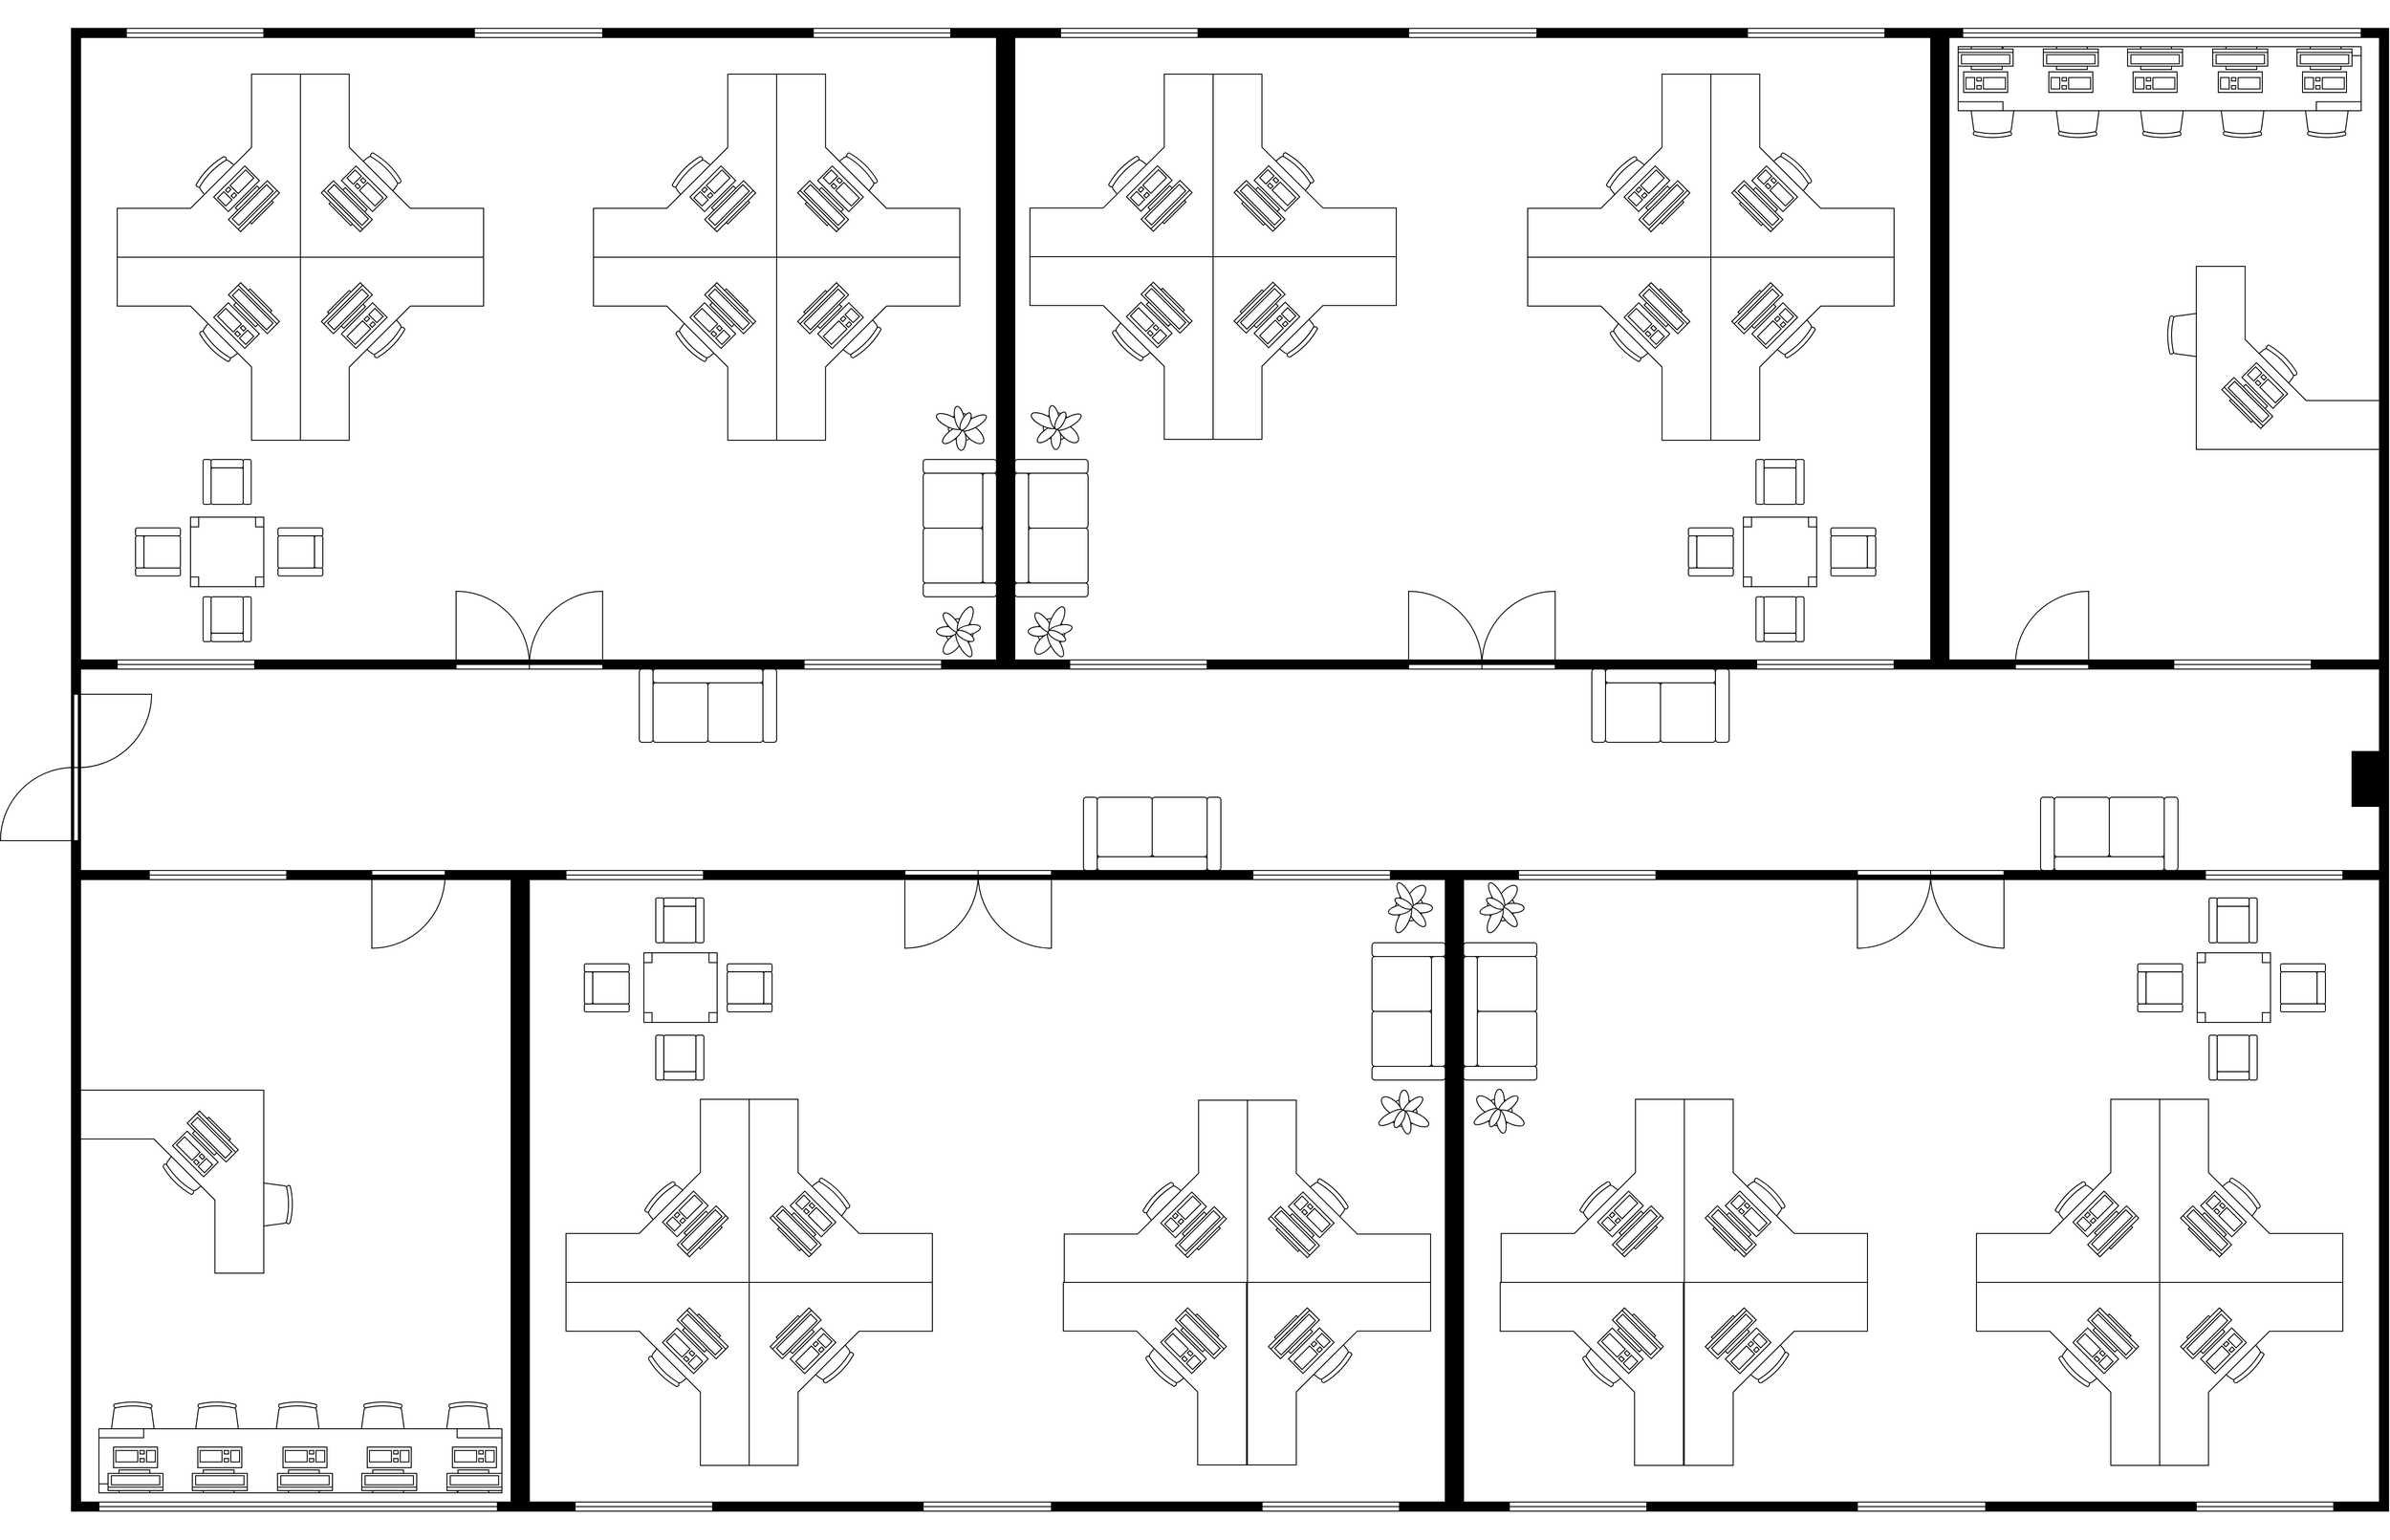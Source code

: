<mxfile version="24.7.14">
  <diagram name="Page-1" id="099fd60b-425b-db50-ffb0-6b813814b670">
    <mxGraphModel dx="800" dy="384" grid="1" gridSize="10" guides="1" tooltips="1" connect="1" arrows="1" fold="1" page="1" pageScale="1" pageWidth="850" pageHeight="1100" background="none" math="0" shadow="0">
      <root>
        <mxCell id="0" />
        <mxCell id="1" parent="0" />
        <mxCell id="T2wrc5847aQcK_K5cKw8-6" value="" style="verticalLabelPosition=bottom;html=1;verticalAlign=top;align=center;shape=mxgraph.floorplan.wall;fillColor=strokeColor;direction=south;" parent="1" vertex="1">
          <mxGeometry x="870" y="730" width="10" height="220" as="geometry" />
        </mxCell>
        <mxCell id="T2wrc5847aQcK_K5cKw8-7" value="" style="verticalLabelPosition=bottom;html=1;verticalAlign=top;align=center;shape=mxgraph.floorplan.doorOpposing;dx=0.5;rotation=90;" parent="1" vertex="1">
          <mxGeometry x="795" y="755" width="160" height="165" as="geometry" />
        </mxCell>
        <mxCell id="T2wrc5847aQcK_K5cKw8-8" value="" style="verticalLabelPosition=bottom;html=1;verticalAlign=top;align=center;shape=mxgraph.floorplan.wall;fillColor=strokeColor;direction=south;" parent="1" vertex="1">
          <mxGeometry x="3390" y="730" width="10" height="220" as="geometry" />
        </mxCell>
        <mxCell id="T2wrc5847aQcK_K5cKw8-100" value="" style="group" parent="1" vertex="1" connectable="0">
          <mxGeometry x="870" width="2530" height="810" as="geometry" />
        </mxCell>
        <mxCell id="6rJ3dqAOyppBYMV4962v-83" value="" style="group" parent="T2wrc5847aQcK_K5cKw8-100" vertex="1" connectable="0">
          <mxGeometry width="1020" height="810" as="geometry" />
        </mxCell>
        <mxCell id="6rJ3dqAOyppBYMV4962v-36" value="" style="group" parent="6rJ3dqAOyppBYMV4962v-83" vertex="1" connectable="0">
          <mxGeometry x="50" y="80" width="400" height="400" as="geometry" />
        </mxCell>
        <mxCell id="6rJ3dqAOyppBYMV4962v-37" value="" style="verticalLabelPosition=bottom;html=1;verticalAlign=top;align=center;shape=mxgraph.floorplan.desk_corner;" parent="6rJ3dqAOyppBYMV4962v-36" vertex="1">
          <mxGeometry x="200" y="200.0" width="200" height="200.0" as="geometry" />
        </mxCell>
        <mxCell id="6rJ3dqAOyppBYMV4962v-38" value="" style="verticalLabelPosition=bottom;html=1;verticalAlign=top;align=center;shape=mxgraph.floorplan.desk_corner;direction=south;" parent="6rJ3dqAOyppBYMV4962v-36" vertex="1">
          <mxGeometry y="200.0" width="200" height="200.0" as="geometry" />
        </mxCell>
        <mxCell id="6rJ3dqAOyppBYMV4962v-39" value="" style="verticalLabelPosition=bottom;html=1;verticalAlign=top;align=center;shape=mxgraph.floorplan.desk_corner;direction=north;" parent="6rJ3dqAOyppBYMV4962v-36" vertex="1">
          <mxGeometry x="200" width="200" height="200.0" as="geometry" />
        </mxCell>
        <mxCell id="6rJ3dqAOyppBYMV4962v-40" value="" style="verticalLabelPosition=bottom;html=1;verticalAlign=top;align=center;shape=mxgraph.floorplan.desk_corner;direction=west;" parent="6rJ3dqAOyppBYMV4962v-36" vertex="1">
          <mxGeometry width="200" height="200.0" as="geometry" />
        </mxCell>
        <mxCell id="6rJ3dqAOyppBYMV4962v-41" value="" style="verticalLabelPosition=bottom;html=1;verticalAlign=top;align=center;shape=mxgraph.floorplan.workstation;rotation=-225;" parent="6rJ3dqAOyppBYMV4962v-36" vertex="1">
          <mxGeometry x="110" y="110" width="60" height="50" as="geometry" />
        </mxCell>
        <mxCell id="6rJ3dqAOyppBYMV4962v-42" value="" style="verticalLabelPosition=bottom;html=1;verticalAlign=top;align=center;shape=mxgraph.floorplan.workstation;rotation=45;" parent="6rJ3dqAOyppBYMV4962v-36" vertex="1">
          <mxGeometry x="110" y="240" width="60" height="50" as="geometry" />
        </mxCell>
        <mxCell id="6rJ3dqAOyppBYMV4962v-43" value="" style="verticalLabelPosition=bottom;html=1;verticalAlign=top;align=center;shape=mxgraph.floorplan.workstation;rotation=315;flipV=0;flipH=0;" parent="6rJ3dqAOyppBYMV4962v-36" vertex="1">
          <mxGeometry x="230" y="240" width="60" height="50" as="geometry" />
        </mxCell>
        <mxCell id="6rJ3dqAOyppBYMV4962v-44" value="" style="verticalLabelPosition=bottom;html=1;verticalAlign=top;align=center;shape=mxgraph.floorplan.workstation;rotation=315;flipV=0;flipH=0;direction=north;" parent="6rJ3dqAOyppBYMV4962v-36" vertex="1">
          <mxGeometry x="235" y="105" width="50" height="60" as="geometry" />
        </mxCell>
        <mxCell id="6rJ3dqAOyppBYMV4962v-45" value="" style="group;rotation=0;flipV=0;flipH=0;" parent="6rJ3dqAOyppBYMV4962v-83" vertex="1" connectable="0">
          <mxGeometry x="570" y="80" width="423.5" height="411" as="geometry" />
        </mxCell>
        <mxCell id="6rJ3dqAOyppBYMV4962v-46" value="" style="verticalLabelPosition=bottom;html=1;verticalAlign=top;align=center;shape=mxgraph.floorplan.desk_corner;" parent="6rJ3dqAOyppBYMV4962v-45" vertex="1">
          <mxGeometry x="200" y="200.0" width="200" height="200.0" as="geometry" />
        </mxCell>
        <mxCell id="6rJ3dqAOyppBYMV4962v-47" value="" style="verticalLabelPosition=bottom;html=1;verticalAlign=top;align=center;shape=mxgraph.floorplan.desk_corner;direction=south;" parent="6rJ3dqAOyppBYMV4962v-45" vertex="1">
          <mxGeometry y="200.0" width="200" height="200.0" as="geometry" />
        </mxCell>
        <mxCell id="6rJ3dqAOyppBYMV4962v-48" value="" style="verticalLabelPosition=bottom;html=1;verticalAlign=top;align=center;shape=mxgraph.floorplan.desk_corner;direction=north;" parent="6rJ3dqAOyppBYMV4962v-45" vertex="1">
          <mxGeometry x="200" width="200" height="200.0" as="geometry" />
        </mxCell>
        <mxCell id="6rJ3dqAOyppBYMV4962v-49" value="" style="verticalLabelPosition=bottom;html=1;verticalAlign=top;align=center;shape=mxgraph.floorplan.desk_corner;direction=west;" parent="6rJ3dqAOyppBYMV4962v-45" vertex="1">
          <mxGeometry width="200" height="200.0" as="geometry" />
        </mxCell>
        <mxCell id="6rJ3dqAOyppBYMV4962v-50" value="" style="verticalLabelPosition=bottom;html=1;verticalAlign=top;align=center;shape=mxgraph.floorplan.workstation;rotation=-225;" parent="6rJ3dqAOyppBYMV4962v-45" vertex="1">
          <mxGeometry x="110" y="110" width="60" height="50" as="geometry" />
        </mxCell>
        <mxCell id="6rJ3dqAOyppBYMV4962v-51" value="" style="verticalLabelPosition=bottom;html=1;verticalAlign=top;align=center;shape=mxgraph.floorplan.workstation;rotation=45;" parent="6rJ3dqAOyppBYMV4962v-45" vertex="1">
          <mxGeometry x="110" y="240" width="60" height="50" as="geometry" />
        </mxCell>
        <mxCell id="6rJ3dqAOyppBYMV4962v-52" value="" style="verticalLabelPosition=bottom;html=1;verticalAlign=top;align=center;shape=mxgraph.floorplan.workstation;rotation=315;flipV=0;flipH=0;" parent="6rJ3dqAOyppBYMV4962v-45" vertex="1">
          <mxGeometry x="230" y="240" width="60" height="50" as="geometry" />
        </mxCell>
        <mxCell id="6rJ3dqAOyppBYMV4962v-53" value="" style="verticalLabelPosition=bottom;html=1;verticalAlign=top;align=center;shape=mxgraph.floorplan.workstation;rotation=315;flipV=0;flipH=0;direction=north;" parent="6rJ3dqAOyppBYMV4962v-45" vertex="1">
          <mxGeometry x="235" y="105" width="50" height="60" as="geometry" />
        </mxCell>
        <mxCell id="6rJ3dqAOyppBYMV4962v-73" value="" style="verticalLabelPosition=bottom;html=1;verticalAlign=top;align=center;shape=mxgraph.floorplan.plant;" parent="6rJ3dqAOyppBYMV4962v-45" vertex="1">
          <mxGeometry x="376.5" y="360" width="47" height="51" as="geometry" />
        </mxCell>
        <mxCell id="6rJ3dqAOyppBYMV4962v-54" value="" style="verticalLabelPosition=bottom;html=1;verticalAlign=top;align=center;shape=mxgraph.floorplan.room;fillColor=strokeColor;" parent="6rJ3dqAOyppBYMV4962v-83" vertex="1">
          <mxGeometry y="30" width="1020" height="700" as="geometry" />
        </mxCell>
        <mxCell id="6rJ3dqAOyppBYMV4962v-65" value="" style="verticalLabelPosition=bottom;html=1;verticalAlign=top;align=center;shape=mxgraph.floorplan.window;flipH=1;" parent="6rJ3dqAOyppBYMV4962v-83" vertex="1">
          <mxGeometry x="60" width="150" height="70" as="geometry" />
        </mxCell>
        <mxCell id="6rJ3dqAOyppBYMV4962v-66" value="" style="verticalLabelPosition=bottom;html=1;verticalAlign=top;align=center;shape=mxgraph.floorplan.window;flipH=1;" parent="6rJ3dqAOyppBYMV4962v-83" vertex="1">
          <mxGeometry x="440" width="140" height="70" as="geometry" />
        </mxCell>
        <mxCell id="6rJ3dqAOyppBYMV4962v-67" value="" style="verticalLabelPosition=bottom;html=1;verticalAlign=top;align=center;shape=mxgraph.floorplan.window;flipH=1;" parent="6rJ3dqAOyppBYMV4962v-83" vertex="1">
          <mxGeometry x="810" width="150" height="70" as="geometry" />
        </mxCell>
        <mxCell id="6rJ3dqAOyppBYMV4962v-68" value="" style="verticalLabelPosition=bottom;html=1;verticalAlign=top;align=center;shape=mxgraph.floorplan.window;flipH=1;" parent="6rJ3dqAOyppBYMV4962v-83" vertex="1">
          <mxGeometry x="50" y="690" width="150" height="70" as="geometry" />
        </mxCell>
        <mxCell id="6rJ3dqAOyppBYMV4962v-70" value="" style="verticalLabelPosition=bottom;html=1;verticalAlign=top;align=center;shape=mxgraph.floorplan.window;flipH=1;" parent="6rJ3dqAOyppBYMV4962v-83" vertex="1">
          <mxGeometry x="800" y="690" width="150" height="70" as="geometry" />
        </mxCell>
        <mxCell id="6rJ3dqAOyppBYMV4962v-71" value="" style="verticalLabelPosition=bottom;html=1;verticalAlign=top;align=center;shape=mxgraph.floorplan.doorDouble;aspect=fixed;direction=west;" parent="6rJ3dqAOyppBYMV4962v-83" vertex="1">
          <mxGeometry x="420" y="645" width="160" height="85" as="geometry" />
        </mxCell>
        <mxCell id="6rJ3dqAOyppBYMV4962v-72" value="" style="verticalLabelPosition=bottom;html=1;verticalAlign=top;align=center;shape=mxgraph.floorplan.couch;direction=south;" parent="6rJ3dqAOyppBYMV4962v-83" vertex="1">
          <mxGeometry x="930" y="501" width="80" height="150" as="geometry" />
        </mxCell>
        <mxCell id="6rJ3dqAOyppBYMV4962v-74" value="" style="verticalLabelPosition=bottom;html=1;verticalAlign=top;align=center;shape=mxgraph.floorplan.plant;direction=south;" parent="6rJ3dqAOyppBYMV4962v-83" vertex="1">
          <mxGeometry x="944.5" y="664" width="51" height="47" as="geometry" />
        </mxCell>
        <mxCell id="6rJ3dqAOyppBYMV4962v-82" value="" style="group" parent="6rJ3dqAOyppBYMV4962v-83" vertex="1" connectable="0">
          <mxGeometry x="70" y="501" width="204.5" height="199" as="geometry" />
        </mxCell>
        <mxCell id="6rJ3dqAOyppBYMV4962v-75" value="" style="verticalLabelPosition=bottom;html=1;verticalAlign=top;align=center;shape=mxgraph.floorplan.table;" parent="6rJ3dqAOyppBYMV4962v-82" vertex="1">
          <mxGeometry x="60" y="63" width="80" height="76" as="geometry" />
        </mxCell>
        <mxCell id="6rJ3dqAOyppBYMV4962v-78" value="" style="verticalLabelPosition=bottom;html=1;verticalAlign=top;align=center;shape=mxgraph.floorplan.sofa;" parent="6rJ3dqAOyppBYMV4962v-82" vertex="1">
          <mxGeometry x="73.75" width="52.5" height="49" as="geometry" />
        </mxCell>
        <mxCell id="6rJ3dqAOyppBYMV4962v-79" value="" style="verticalLabelPosition=bottom;html=1;verticalAlign=top;align=center;shape=mxgraph.floorplan.sofa;direction=south;" parent="6rJ3dqAOyppBYMV4962v-82" vertex="1">
          <mxGeometry x="155.5" y="74.75" width="49" height="52.5" as="geometry" />
        </mxCell>
        <mxCell id="6rJ3dqAOyppBYMV4962v-80" value="" style="verticalLabelPosition=bottom;html=1;verticalAlign=top;align=center;shape=mxgraph.floorplan.sofa;direction=west;" parent="6rJ3dqAOyppBYMV4962v-82" vertex="1">
          <mxGeometry x="73.75" y="150" width="52.5" height="49" as="geometry" />
        </mxCell>
        <mxCell id="6rJ3dqAOyppBYMV4962v-81" value="" style="verticalLabelPosition=bottom;html=1;verticalAlign=top;align=center;shape=mxgraph.floorplan.sofa;direction=north;" parent="6rJ3dqAOyppBYMV4962v-82" vertex="1">
          <mxGeometry y="74.75" width="49" height="52.5" as="geometry" />
        </mxCell>
        <mxCell id="T2wrc5847aQcK_K5cKw8-193" value="" style="verticalLabelPosition=bottom;html=1;verticalAlign=top;align=center;shape=mxgraph.floorplan.couch;" parent="6rJ3dqAOyppBYMV4962v-83" vertex="1">
          <mxGeometry x="620" y="730" width="150" height="80" as="geometry" />
        </mxCell>
        <mxCell id="6rJ3dqAOyppBYMV4962v-84" value="" style="group;flipH=1;" parent="T2wrc5847aQcK_K5cKw8-100" vertex="1" connectable="0">
          <mxGeometry x="1020" width="1020" height="810" as="geometry" />
        </mxCell>
        <mxCell id="6rJ3dqAOyppBYMV4962v-85" value="" style="group" parent="6rJ3dqAOyppBYMV4962v-84" vertex="1" connectable="0">
          <mxGeometry x="570" y="80" width="400" height="400" as="geometry" />
        </mxCell>
        <mxCell id="6rJ3dqAOyppBYMV4962v-87" value="" style="verticalLabelPosition=bottom;html=1;verticalAlign=top;align=center;shape=mxgraph.floorplan.desk_corner;direction=south;" parent="6rJ3dqAOyppBYMV4962v-85" vertex="1">
          <mxGeometry y="200.0" width="200" height="200.0" as="geometry" />
        </mxCell>
        <mxCell id="6rJ3dqAOyppBYMV4962v-88" value="" style="verticalLabelPosition=bottom;html=1;verticalAlign=top;align=center;shape=mxgraph.floorplan.desk_corner;direction=north;" parent="6rJ3dqAOyppBYMV4962v-85" vertex="1">
          <mxGeometry x="200" width="200" height="200.0" as="geometry" />
        </mxCell>
        <mxCell id="6rJ3dqAOyppBYMV4962v-89" value="" style="verticalLabelPosition=bottom;html=1;verticalAlign=top;align=center;shape=mxgraph.floorplan.desk_corner;direction=west;" parent="6rJ3dqAOyppBYMV4962v-85" vertex="1">
          <mxGeometry width="200" height="200.0" as="geometry" />
        </mxCell>
        <mxCell id="6rJ3dqAOyppBYMV4962v-90" value="" style="verticalLabelPosition=bottom;html=1;verticalAlign=top;align=center;shape=mxgraph.floorplan.workstation;rotation=-225;" parent="6rJ3dqAOyppBYMV4962v-85" vertex="1">
          <mxGeometry x="110" y="110" width="60" height="50" as="geometry" />
        </mxCell>
        <mxCell id="6rJ3dqAOyppBYMV4962v-91" value="" style="verticalLabelPosition=bottom;html=1;verticalAlign=top;align=center;shape=mxgraph.floorplan.workstation;rotation=45;" parent="6rJ3dqAOyppBYMV4962v-85" vertex="1">
          <mxGeometry x="110" y="240" width="60" height="50" as="geometry" />
        </mxCell>
        <mxCell id="6rJ3dqAOyppBYMV4962v-93" value="" style="verticalLabelPosition=bottom;html=1;verticalAlign=top;align=center;shape=mxgraph.floorplan.workstation;rotation=315;flipV=0;flipH=0;direction=north;" parent="6rJ3dqAOyppBYMV4962v-85" vertex="1">
          <mxGeometry x="235" y="105" width="50" height="60" as="geometry" />
        </mxCell>
        <mxCell id="6rJ3dqAOyppBYMV4962v-150" value="" style="group" parent="6rJ3dqAOyppBYMV4962v-85" vertex="1" connectable="0">
          <mxGeometry x="200" y="200.0" width="200" height="200.0" as="geometry" />
        </mxCell>
        <mxCell id="6rJ3dqAOyppBYMV4962v-86" value="" style="verticalLabelPosition=bottom;html=1;verticalAlign=top;align=center;shape=mxgraph.floorplan.desk_corner;" parent="6rJ3dqAOyppBYMV4962v-150" vertex="1">
          <mxGeometry width="200" height="200.0" as="geometry" />
        </mxCell>
        <mxCell id="6rJ3dqAOyppBYMV4962v-92" value="" style="verticalLabelPosition=bottom;html=1;verticalAlign=top;align=center;shape=mxgraph.floorplan.workstation;rotation=315;flipV=0;flipH=0;" parent="6rJ3dqAOyppBYMV4962v-150" vertex="1">
          <mxGeometry x="30" y="40.0" width="60" height="50" as="geometry" />
        </mxCell>
        <mxCell id="6rJ3dqAOyppBYMV4962v-94" value="" style="group;rotation=0;flipV=0;flipH=0;" parent="6rJ3dqAOyppBYMV4962v-84" vertex="1" connectable="0">
          <mxGeometry x="26.5" y="80" width="423.5" height="410" as="geometry" />
        </mxCell>
        <mxCell id="6rJ3dqAOyppBYMV4962v-95" value="" style="verticalLabelPosition=bottom;html=1;verticalAlign=top;align=center;shape=mxgraph.floorplan.desk_corner;" parent="6rJ3dqAOyppBYMV4962v-94" vertex="1">
          <mxGeometry x="200" y="199.513" width="200" height="199.513" as="geometry" />
        </mxCell>
        <mxCell id="6rJ3dqAOyppBYMV4962v-96" value="" style="verticalLabelPosition=bottom;html=1;verticalAlign=top;align=center;shape=mxgraph.floorplan.desk_corner;direction=south;" parent="6rJ3dqAOyppBYMV4962v-94" vertex="1">
          <mxGeometry y="199.513" width="200" height="199.513" as="geometry" />
        </mxCell>
        <mxCell id="6rJ3dqAOyppBYMV4962v-97" value="" style="verticalLabelPosition=bottom;html=1;verticalAlign=top;align=center;shape=mxgraph.floorplan.desk_corner;direction=north;" parent="6rJ3dqAOyppBYMV4962v-94" vertex="1">
          <mxGeometry x="200" width="200" height="199.513" as="geometry" />
        </mxCell>
        <mxCell id="6rJ3dqAOyppBYMV4962v-98" value="" style="verticalLabelPosition=bottom;html=1;verticalAlign=top;align=center;shape=mxgraph.floorplan.desk_corner;direction=west;" parent="6rJ3dqAOyppBYMV4962v-94" vertex="1">
          <mxGeometry width="200" height="199.513" as="geometry" />
        </mxCell>
        <mxCell id="6rJ3dqAOyppBYMV4962v-99" value="" style="verticalLabelPosition=bottom;html=1;verticalAlign=top;align=center;shape=mxgraph.floorplan.workstation;rotation=-225;" parent="6rJ3dqAOyppBYMV4962v-94" vertex="1">
          <mxGeometry x="110" y="109.732" width="60" height="49.878" as="geometry" />
        </mxCell>
        <mxCell id="6rJ3dqAOyppBYMV4962v-100" value="" style="verticalLabelPosition=bottom;html=1;verticalAlign=top;align=center;shape=mxgraph.floorplan.workstation;rotation=45;" parent="6rJ3dqAOyppBYMV4962v-94" vertex="1">
          <mxGeometry x="110" y="239.416" width="60" height="49.878" as="geometry" />
        </mxCell>
        <mxCell id="6rJ3dqAOyppBYMV4962v-101" value="" style="verticalLabelPosition=bottom;html=1;verticalAlign=top;align=center;shape=mxgraph.floorplan.workstation;rotation=315;flipV=0;flipH=0;" parent="6rJ3dqAOyppBYMV4962v-94" vertex="1">
          <mxGeometry x="230" y="239.416" width="60" height="49.878" as="geometry" />
        </mxCell>
        <mxCell id="6rJ3dqAOyppBYMV4962v-102" value="" style="verticalLabelPosition=bottom;html=1;verticalAlign=top;align=center;shape=mxgraph.floorplan.workstation;rotation=315;flipV=0;flipH=0;direction=north;" parent="6rJ3dqAOyppBYMV4962v-94" vertex="1">
          <mxGeometry x="235" y="104.745" width="50" height="59.854" as="geometry" />
        </mxCell>
        <mxCell id="6rJ3dqAOyppBYMV4962v-103" value="" style="verticalLabelPosition=bottom;html=1;verticalAlign=top;align=center;shape=mxgraph.floorplan.plant;" parent="6rJ3dqAOyppBYMV4962v-94" vertex="1">
          <mxGeometry x="3.5" y="359.124" width="47" height="50.876" as="geometry" />
        </mxCell>
        <mxCell id="6rJ3dqAOyppBYMV4962v-104" value="" style="verticalLabelPosition=bottom;html=1;verticalAlign=top;align=center;shape=mxgraph.floorplan.room;fillColor=strokeColor;" parent="6rJ3dqAOyppBYMV4962v-84" vertex="1">
          <mxGeometry y="30" width="1020" height="700" as="geometry" />
        </mxCell>
        <mxCell id="6rJ3dqAOyppBYMV4962v-105" value="" style="verticalLabelPosition=bottom;html=1;verticalAlign=top;align=center;shape=mxgraph.floorplan.window;flipH=1;" parent="6rJ3dqAOyppBYMV4962v-84" vertex="1">
          <mxGeometry x="810" width="150" height="70" as="geometry" />
        </mxCell>
        <mxCell id="6rJ3dqAOyppBYMV4962v-106" value="" style="verticalLabelPosition=bottom;html=1;verticalAlign=top;align=center;shape=mxgraph.floorplan.window;flipH=1;" parent="6rJ3dqAOyppBYMV4962v-84" vertex="1">
          <mxGeometry x="440" width="140" height="70" as="geometry" />
        </mxCell>
        <mxCell id="6rJ3dqAOyppBYMV4962v-107" value="" style="verticalLabelPosition=bottom;html=1;verticalAlign=top;align=center;shape=mxgraph.floorplan.window;flipH=1;" parent="6rJ3dqAOyppBYMV4962v-84" vertex="1">
          <mxGeometry x="60" width="150" height="70" as="geometry" />
        </mxCell>
        <mxCell id="6rJ3dqAOyppBYMV4962v-108" value="" style="verticalLabelPosition=bottom;html=1;verticalAlign=top;align=center;shape=mxgraph.floorplan.window;flipH=1;" parent="6rJ3dqAOyppBYMV4962v-84" vertex="1">
          <mxGeometry x="820" y="690" width="150" height="70" as="geometry" />
        </mxCell>
        <mxCell id="6rJ3dqAOyppBYMV4962v-109" value="" style="verticalLabelPosition=bottom;html=1;verticalAlign=top;align=center;shape=mxgraph.floorplan.window;flipH=1;" parent="6rJ3dqAOyppBYMV4962v-84" vertex="1">
          <mxGeometry x="70" y="690" width="150" height="70" as="geometry" />
        </mxCell>
        <mxCell id="6rJ3dqAOyppBYMV4962v-110" value="" style="verticalLabelPosition=bottom;html=1;verticalAlign=top;align=center;shape=mxgraph.floorplan.doorDouble;aspect=fixed;direction=west;" parent="6rJ3dqAOyppBYMV4962v-84" vertex="1">
          <mxGeometry x="440" y="645" width="160" height="85" as="geometry" />
        </mxCell>
        <mxCell id="6rJ3dqAOyppBYMV4962v-111" value="" style="verticalLabelPosition=bottom;html=1;verticalAlign=top;align=center;shape=mxgraph.floorplan.couch;direction=south;rotation=-180;" parent="6rJ3dqAOyppBYMV4962v-84" vertex="1">
          <mxGeometry x="10" y="501" width="80" height="150" as="geometry" />
        </mxCell>
        <mxCell id="6rJ3dqAOyppBYMV4962v-112" value="" style="verticalLabelPosition=bottom;html=1;verticalAlign=top;align=center;shape=mxgraph.floorplan.plant;direction=south;" parent="6rJ3dqAOyppBYMV4962v-84" vertex="1">
          <mxGeometry x="24.5" y="664" width="51" height="47" as="geometry" />
        </mxCell>
        <mxCell id="6rJ3dqAOyppBYMV4962v-113" value="" style="group" parent="6rJ3dqAOyppBYMV4962v-84" vertex="1" connectable="0">
          <mxGeometry x="745.5" y="501" width="204.5" height="199" as="geometry" />
        </mxCell>
        <mxCell id="6rJ3dqAOyppBYMV4962v-114" value="" style="verticalLabelPosition=bottom;html=1;verticalAlign=top;align=center;shape=mxgraph.floorplan.table;" parent="6rJ3dqAOyppBYMV4962v-113" vertex="1">
          <mxGeometry x="60" y="63" width="80" height="76" as="geometry" />
        </mxCell>
        <mxCell id="6rJ3dqAOyppBYMV4962v-115" value="" style="verticalLabelPosition=bottom;html=1;verticalAlign=top;align=center;shape=mxgraph.floorplan.sofa;" parent="6rJ3dqAOyppBYMV4962v-113" vertex="1">
          <mxGeometry x="73.75" width="52.5" height="49" as="geometry" />
        </mxCell>
        <mxCell id="6rJ3dqAOyppBYMV4962v-116" value="" style="verticalLabelPosition=bottom;html=1;verticalAlign=top;align=center;shape=mxgraph.floorplan.sofa;direction=south;" parent="6rJ3dqAOyppBYMV4962v-113" vertex="1">
          <mxGeometry x="155.5" y="74.75" width="49" height="52.5" as="geometry" />
        </mxCell>
        <mxCell id="6rJ3dqAOyppBYMV4962v-117" value="" style="verticalLabelPosition=bottom;html=1;verticalAlign=top;align=center;shape=mxgraph.floorplan.sofa;direction=west;" parent="6rJ3dqAOyppBYMV4962v-113" vertex="1">
          <mxGeometry x="73.75" y="150" width="52.5" height="49" as="geometry" />
        </mxCell>
        <mxCell id="6rJ3dqAOyppBYMV4962v-118" value="" style="verticalLabelPosition=bottom;html=1;verticalAlign=top;align=center;shape=mxgraph.floorplan.sofa;direction=north;" parent="6rJ3dqAOyppBYMV4962v-113" vertex="1">
          <mxGeometry y="74.75" width="49" height="52.5" as="geometry" />
        </mxCell>
        <mxCell id="T2wrc5847aQcK_K5cKw8-196" value="" style="verticalLabelPosition=bottom;html=1;verticalAlign=top;align=center;shape=mxgraph.floorplan.couch;" parent="6rJ3dqAOyppBYMV4962v-84" vertex="1">
          <mxGeometry x="640" y="730" width="150" height="80" as="geometry" />
        </mxCell>
        <mxCell id="T2wrc5847aQcK_K5cKw8-99" value="" style="group" parent="T2wrc5847aQcK_K5cKw8-100" vertex="1" connectable="0">
          <mxGeometry x="2040" y="30" width="490" height="730" as="geometry" />
        </mxCell>
        <mxCell id="T2wrc5847aQcK_K5cKw8-2" value="" style="verticalLabelPosition=bottom;html=1;verticalAlign=top;align=center;shape=mxgraph.floorplan.office_chair;shadow=0;direction=west;rotation=90;" parent="T2wrc5847aQcK_K5cKw8-99" vertex="1">
          <mxGeometry x="248" y="310" width="50" height="50" as="geometry" />
        </mxCell>
        <mxCell id="6rJ3dqAOyppBYMV4962v-136" value="" style="verticalLabelPosition=bottom;html=1;verticalAlign=top;align=center;shape=mxgraph.floorplan.office_chair;shadow=0;direction=west;" parent="T2wrc5847aQcK_K5cKw8-99" vertex="1">
          <mxGeometry x="397.5" y="70" width="50" height="50" as="geometry" />
        </mxCell>
        <mxCell id="6rJ3dqAOyppBYMV4962v-140" value="" style="verticalLabelPosition=bottom;html=1;verticalAlign=top;align=center;shape=mxgraph.floorplan.office_chair;shadow=0;direction=west;" parent="T2wrc5847aQcK_K5cKw8-99" vertex="1">
          <mxGeometry x="305.5" y="70" width="50" height="50" as="geometry" />
        </mxCell>
        <mxCell id="6rJ3dqAOyppBYMV4962v-142" value="" style="verticalLabelPosition=bottom;html=1;verticalAlign=top;align=center;shape=mxgraph.floorplan.office_chair;shadow=0;direction=west;" parent="T2wrc5847aQcK_K5cKw8-99" vertex="1">
          <mxGeometry x="217.5" y="70" width="50" height="50" as="geometry" />
        </mxCell>
        <mxCell id="6rJ3dqAOyppBYMV4962v-143" value="" style="verticalLabelPosition=bottom;html=1;verticalAlign=top;align=center;shape=mxgraph.floorplan.office_chair;shadow=0;direction=west;" parent="T2wrc5847aQcK_K5cKw8-99" vertex="1">
          <mxGeometry x="125.5" y="70" width="50" height="50" as="geometry" />
        </mxCell>
        <mxCell id="6rJ3dqAOyppBYMV4962v-144" value="" style="verticalLabelPosition=bottom;html=1;verticalAlign=top;align=center;shape=mxgraph.floorplan.office_chair;shadow=0;direction=west;" parent="T2wrc5847aQcK_K5cKw8-99" vertex="1">
          <mxGeometry x="32.5" y="70" width="50" height="50" as="geometry" />
        </mxCell>
        <mxCell id="6rJ3dqAOyppBYMV4962v-149" value="" style="verticalLabelPosition=bottom;html=1;verticalAlign=top;align=center;shape=mxgraph.floorplan.table;" parent="T2wrc5847aQcK_K5cKw8-99" vertex="1">
          <mxGeometry x="20" y="20" width="440" height="70" as="geometry" />
        </mxCell>
        <mxCell id="6rJ3dqAOyppBYMV4962v-119" value="" style="verticalLabelPosition=bottom;html=1;verticalAlign=top;align=center;shape=mxgraph.floorplan.room;fillColor=strokeColor;" parent="T2wrc5847aQcK_K5cKw8-99" vertex="1">
          <mxGeometry width="490" height="700" as="geometry" />
        </mxCell>
        <mxCell id="6rJ3dqAOyppBYMV4962v-126" value="" style="verticalLabelPosition=bottom;html=1;verticalAlign=top;align=center;shape=mxgraph.floorplan.workstation;shadow=0;flipV=1;direction=west;" parent="T2wrc5847aQcK_K5cKw8-99" vertex="1">
          <mxGeometry x="20" y="20" width="60" height="50" as="geometry" />
        </mxCell>
        <mxCell id="6rJ3dqAOyppBYMV4962v-138" value="" style="verticalLabelPosition=bottom;html=1;verticalAlign=top;align=center;shape=mxgraph.floorplan.window;" parent="T2wrc5847aQcK_K5cKw8-99" vertex="1">
          <mxGeometry x="25" width="435" height="10" as="geometry" />
        </mxCell>
        <mxCell id="6rJ3dqAOyppBYMV4962v-145" value="" style="verticalLabelPosition=bottom;html=1;verticalAlign=top;align=center;shape=mxgraph.floorplan.workstation;shadow=0;flipV=1;direction=west;" parent="T2wrc5847aQcK_K5cKw8-99" vertex="1">
          <mxGeometry x="113" y="20" width="60" height="50" as="geometry" />
        </mxCell>
        <mxCell id="6rJ3dqAOyppBYMV4962v-146" value="" style="verticalLabelPosition=bottom;html=1;verticalAlign=top;align=center;shape=mxgraph.floorplan.workstation;shadow=0;flipV=1;direction=west;" parent="T2wrc5847aQcK_K5cKw8-99" vertex="1">
          <mxGeometry x="205" y="20" width="60" height="50" as="geometry" />
        </mxCell>
        <mxCell id="6rJ3dqAOyppBYMV4962v-147" value="" style="verticalLabelPosition=bottom;html=1;verticalAlign=top;align=center;shape=mxgraph.floorplan.workstation;shadow=0;flipV=1;direction=west;" parent="T2wrc5847aQcK_K5cKw8-99" vertex="1">
          <mxGeometry x="298" y="20" width="60" height="50" as="geometry" />
        </mxCell>
        <mxCell id="6rJ3dqAOyppBYMV4962v-148" value="" style="verticalLabelPosition=bottom;html=1;verticalAlign=top;align=center;shape=mxgraph.floorplan.workstation;shadow=0;flipV=1;direction=west;" parent="T2wrc5847aQcK_K5cKw8-99" vertex="1">
          <mxGeometry x="390" y="20" width="60" height="50" as="geometry" />
        </mxCell>
        <mxCell id="6rJ3dqAOyppBYMV4962v-151" value="" style="group;rotation=-180;" parent="T2wrc5847aQcK_K5cKw8-99" vertex="1" connectable="0">
          <mxGeometry x="280" y="260" width="200" height="200.0" as="geometry" />
        </mxCell>
        <mxCell id="6rJ3dqAOyppBYMV4962v-152" value="" style="verticalLabelPosition=bottom;html=1;verticalAlign=top;align=center;shape=mxgraph.floorplan.desk_corner;rotation=-810;" parent="6rJ3dqAOyppBYMV4962v-151" vertex="1">
          <mxGeometry width="200" height="200.0" as="geometry" />
        </mxCell>
        <mxCell id="6rJ3dqAOyppBYMV4962v-153" value="" style="verticalLabelPosition=bottom;html=1;verticalAlign=top;align=center;shape=mxgraph.floorplan.workstation;rotation=-495;flipV=0;flipH=0;" parent="6rJ3dqAOyppBYMV4962v-151" vertex="1">
          <mxGeometry x="35" y="115" width="60" height="50" as="geometry" />
        </mxCell>
        <mxCell id="T2wrc5847aQcK_K5cKw8-3" value="" style="verticalLabelPosition=bottom;html=1;verticalAlign=top;align=center;shape=mxgraph.floorplan.doorLeft;aspect=fixed;rotation=-180;" parent="T2wrc5847aQcK_K5cKw8-99" vertex="1">
          <mxGeometry x="82.5" y="615" width="80" height="85" as="geometry" />
        </mxCell>
        <mxCell id="T2wrc5847aQcK_K5cKw8-4" value="" style="verticalLabelPosition=bottom;html=1;verticalAlign=top;align=center;shape=mxgraph.floorplan.window;flipH=1;" parent="T2wrc5847aQcK_K5cKw8-99" vertex="1">
          <mxGeometry x="255.5" y="660" width="150" height="70" as="geometry" />
        </mxCell>
        <mxCell id="T2wrc5847aQcK_K5cKw8-101" value="" style="group;rotation=-180;" parent="1" vertex="1" connectable="0">
          <mxGeometry x="870" y="920" width="2530" height="760" as="geometry" />
        </mxCell>
        <mxCell id="T2wrc5847aQcK_K5cKw8-102" value="" style="group;rotation=-180;" parent="T2wrc5847aQcK_K5cKw8-101" vertex="1" connectable="0">
          <mxGeometry x="1510" width="1020" height="760" as="geometry" />
        </mxCell>
        <mxCell id="T2wrc5847aQcK_K5cKw8-103" value="" style="group;rotation=-180;" parent="T2wrc5847aQcK_K5cKw8-102" vertex="1" connectable="0">
          <mxGeometry x="570" y="280" width="400" height="400" as="geometry" />
        </mxCell>
        <mxCell id="T2wrc5847aQcK_K5cKw8-104" value="" style="verticalLabelPosition=bottom;html=1;verticalAlign=top;align=center;shape=mxgraph.floorplan.desk_corner;rotation=-180;" parent="T2wrc5847aQcK_K5cKw8-103" vertex="1">
          <mxGeometry width="200" height="200.0" as="geometry" />
        </mxCell>
        <mxCell id="T2wrc5847aQcK_K5cKw8-105" value="" style="verticalLabelPosition=bottom;html=1;verticalAlign=top;align=center;shape=mxgraph.floorplan.desk_corner;direction=south;rotation=-180;" parent="T2wrc5847aQcK_K5cKw8-103" vertex="1">
          <mxGeometry x="200" width="200" height="200.0" as="geometry" />
        </mxCell>
        <mxCell id="T2wrc5847aQcK_K5cKw8-106" value="" style="verticalLabelPosition=bottom;html=1;verticalAlign=top;align=center;shape=mxgraph.floorplan.desk_corner;direction=north;rotation=-180;" parent="T2wrc5847aQcK_K5cKw8-103" vertex="1">
          <mxGeometry y="200" width="200" height="200.0" as="geometry" />
        </mxCell>
        <mxCell id="T2wrc5847aQcK_K5cKw8-107" value="" style="verticalLabelPosition=bottom;html=1;verticalAlign=top;align=center;shape=mxgraph.floorplan.desk_corner;direction=west;rotation=-180;" parent="T2wrc5847aQcK_K5cKw8-103" vertex="1">
          <mxGeometry x="200" y="200" width="200" height="200.0" as="geometry" />
        </mxCell>
        <mxCell id="T2wrc5847aQcK_K5cKw8-108" value="" style="verticalLabelPosition=bottom;html=1;verticalAlign=top;align=center;shape=mxgraph.floorplan.workstation;rotation=-405;" parent="T2wrc5847aQcK_K5cKw8-103" vertex="1">
          <mxGeometry x="230" y="240" width="60" height="50" as="geometry" />
        </mxCell>
        <mxCell id="T2wrc5847aQcK_K5cKw8-109" value="" style="verticalLabelPosition=bottom;html=1;verticalAlign=top;align=center;shape=mxgraph.floorplan.workstation;rotation=-135;" parent="T2wrc5847aQcK_K5cKw8-103" vertex="1">
          <mxGeometry x="230" y="110" width="60" height="50" as="geometry" />
        </mxCell>
        <mxCell id="T2wrc5847aQcK_K5cKw8-110" value="" style="verticalLabelPosition=bottom;html=1;verticalAlign=top;align=center;shape=mxgraph.floorplan.workstation;rotation=135;flipV=0;flipH=0;" parent="T2wrc5847aQcK_K5cKw8-103" vertex="1">
          <mxGeometry x="110" y="110" width="60" height="50" as="geometry" />
        </mxCell>
        <mxCell id="T2wrc5847aQcK_K5cKw8-111" value="" style="verticalLabelPosition=bottom;html=1;verticalAlign=top;align=center;shape=mxgraph.floorplan.workstation;rotation=135;flipV=0;flipH=0;direction=north;" parent="T2wrc5847aQcK_K5cKw8-103" vertex="1">
          <mxGeometry x="115" y="235" width="50" height="60" as="geometry" />
        </mxCell>
        <mxCell id="T2wrc5847aQcK_K5cKw8-112" value="" style="group;rotation=-180;flipV=0;flipH=0;" parent="T2wrc5847aQcK_K5cKw8-102" vertex="1" connectable="0">
          <mxGeometry x="27" y="269" width="423.5" height="411" as="geometry" />
        </mxCell>
        <mxCell id="T2wrc5847aQcK_K5cKw8-113" value="" style="verticalLabelPosition=bottom;html=1;verticalAlign=top;align=center;shape=mxgraph.floorplan.desk_corner;rotation=-180;" parent="T2wrc5847aQcK_K5cKw8-112" vertex="1">
          <mxGeometry x="24" y="11" width="200" height="200.0" as="geometry" />
        </mxCell>
        <mxCell id="T2wrc5847aQcK_K5cKw8-114" value="" style="verticalLabelPosition=bottom;html=1;verticalAlign=top;align=center;shape=mxgraph.floorplan.desk_corner;direction=south;rotation=-180;" parent="T2wrc5847aQcK_K5cKw8-112" vertex="1">
          <mxGeometry x="224" y="11" width="200" height="200.0" as="geometry" />
        </mxCell>
        <mxCell id="T2wrc5847aQcK_K5cKw8-115" value="" style="verticalLabelPosition=bottom;html=1;verticalAlign=top;align=center;shape=mxgraph.floorplan.desk_corner;direction=north;rotation=-180;" parent="T2wrc5847aQcK_K5cKw8-112" vertex="1">
          <mxGeometry x="23" y="211" width="200" height="200.0" as="geometry" />
        </mxCell>
        <mxCell id="T2wrc5847aQcK_K5cKw8-116" value="" style="verticalLabelPosition=bottom;html=1;verticalAlign=top;align=center;shape=mxgraph.floorplan.desk_corner;direction=west;rotation=-180;" parent="T2wrc5847aQcK_K5cKw8-112" vertex="1">
          <mxGeometry x="224" y="211" width="200" height="200.0" as="geometry" />
        </mxCell>
        <mxCell id="T2wrc5847aQcK_K5cKw8-117" value="" style="verticalLabelPosition=bottom;html=1;verticalAlign=top;align=center;shape=mxgraph.floorplan.workstation;rotation=-405;" parent="T2wrc5847aQcK_K5cKw8-112" vertex="1">
          <mxGeometry x="254" y="251" width="60" height="50" as="geometry" />
        </mxCell>
        <mxCell id="T2wrc5847aQcK_K5cKw8-118" value="" style="verticalLabelPosition=bottom;html=1;verticalAlign=top;align=center;shape=mxgraph.floorplan.workstation;rotation=-135;" parent="T2wrc5847aQcK_K5cKw8-112" vertex="1">
          <mxGeometry x="254" y="121" width="60" height="50" as="geometry" />
        </mxCell>
        <mxCell id="T2wrc5847aQcK_K5cKw8-119" value="" style="verticalLabelPosition=bottom;html=1;verticalAlign=top;align=center;shape=mxgraph.floorplan.workstation;rotation=135;flipV=0;flipH=0;" parent="T2wrc5847aQcK_K5cKw8-112" vertex="1">
          <mxGeometry x="134" y="121" width="60" height="50" as="geometry" />
        </mxCell>
        <mxCell id="T2wrc5847aQcK_K5cKw8-120" value="" style="verticalLabelPosition=bottom;html=1;verticalAlign=top;align=center;shape=mxgraph.floorplan.workstation;rotation=135;flipV=0;flipH=0;direction=north;" parent="T2wrc5847aQcK_K5cKw8-112" vertex="1">
          <mxGeometry x="139" y="246" width="50" height="60" as="geometry" />
        </mxCell>
        <mxCell id="T2wrc5847aQcK_K5cKw8-121" value="" style="verticalLabelPosition=bottom;html=1;verticalAlign=top;align=center;shape=mxgraph.floorplan.plant;rotation=-180;" parent="T2wrc5847aQcK_K5cKw8-112" vertex="1">
          <mxGeometry width="47" height="51" as="geometry" />
        </mxCell>
        <mxCell id="T2wrc5847aQcK_K5cKw8-122" value="" style="verticalLabelPosition=bottom;html=1;verticalAlign=top;align=center;shape=mxgraph.floorplan.room;fillColor=strokeColor;rotation=-180;" parent="T2wrc5847aQcK_K5cKw8-102" vertex="1">
          <mxGeometry y="30" width="1020" height="700" as="geometry" />
        </mxCell>
        <mxCell id="T2wrc5847aQcK_K5cKw8-123" value="" style="verticalLabelPosition=bottom;html=1;verticalAlign=top;align=center;shape=mxgraph.floorplan.window;flipH=1;rotation=-180;" parent="T2wrc5847aQcK_K5cKw8-102" vertex="1">
          <mxGeometry x="810" y="690" width="150" height="70" as="geometry" />
        </mxCell>
        <mxCell id="T2wrc5847aQcK_K5cKw8-124" value="" style="verticalLabelPosition=bottom;html=1;verticalAlign=top;align=center;shape=mxgraph.floorplan.window;flipH=1;rotation=-180;" parent="T2wrc5847aQcK_K5cKw8-102" vertex="1">
          <mxGeometry x="440" y="690" width="140" height="70" as="geometry" />
        </mxCell>
        <mxCell id="T2wrc5847aQcK_K5cKw8-125" value="" style="verticalLabelPosition=bottom;html=1;verticalAlign=top;align=center;shape=mxgraph.floorplan.window;flipH=1;rotation=-180;" parent="T2wrc5847aQcK_K5cKw8-102" vertex="1">
          <mxGeometry x="60" y="690" width="150" height="70" as="geometry" />
        </mxCell>
        <mxCell id="T2wrc5847aQcK_K5cKw8-126" value="" style="verticalLabelPosition=bottom;html=1;verticalAlign=top;align=center;shape=mxgraph.floorplan.window;flipH=1;rotation=-180;" parent="T2wrc5847aQcK_K5cKw8-102" vertex="1">
          <mxGeometry x="820" width="150" height="70" as="geometry" />
        </mxCell>
        <mxCell id="T2wrc5847aQcK_K5cKw8-127" value="" style="verticalLabelPosition=bottom;html=1;verticalAlign=top;align=center;shape=mxgraph.floorplan.window;flipH=1;rotation=-180;" parent="T2wrc5847aQcK_K5cKw8-102" vertex="1">
          <mxGeometry x="70" width="150" height="70" as="geometry" />
        </mxCell>
        <mxCell id="T2wrc5847aQcK_K5cKw8-128" value="" style="verticalLabelPosition=bottom;html=1;verticalAlign=top;align=center;shape=mxgraph.floorplan.doorDouble;aspect=fixed;direction=west;rotation=-180;" parent="T2wrc5847aQcK_K5cKw8-102" vertex="1">
          <mxGeometry x="440" y="30" width="160" height="85" as="geometry" />
        </mxCell>
        <mxCell id="T2wrc5847aQcK_K5cKw8-129" value="" style="verticalLabelPosition=bottom;html=1;verticalAlign=top;align=center;shape=mxgraph.floorplan.couch;direction=south;rotation=-180;" parent="T2wrc5847aQcK_K5cKw8-102" vertex="1">
          <mxGeometry x="10" y="109" width="80" height="150" as="geometry" />
        </mxCell>
        <mxCell id="T2wrc5847aQcK_K5cKw8-130" value="" style="verticalLabelPosition=bottom;html=1;verticalAlign=top;align=center;shape=mxgraph.floorplan.plant;direction=south;rotation=-180;" parent="T2wrc5847aQcK_K5cKw8-102" vertex="1">
          <mxGeometry x="25" y="49" width="51" height="47" as="geometry" />
        </mxCell>
        <mxCell id="T2wrc5847aQcK_K5cKw8-131" value="" style="group;rotation=-180;" parent="T2wrc5847aQcK_K5cKw8-102" vertex="1" connectable="0">
          <mxGeometry x="746" y="60" width="204.5" height="199" as="geometry" />
        </mxCell>
        <mxCell id="T2wrc5847aQcK_K5cKw8-132" value="" style="verticalLabelPosition=bottom;html=1;verticalAlign=top;align=center;shape=mxgraph.floorplan.table;rotation=-180;" parent="T2wrc5847aQcK_K5cKw8-131" vertex="1">
          <mxGeometry x="65" y="60" width="80" height="76" as="geometry" />
        </mxCell>
        <mxCell id="T2wrc5847aQcK_K5cKw8-133" value="" style="verticalLabelPosition=bottom;html=1;verticalAlign=top;align=center;shape=mxgraph.floorplan.sofa;rotation=-180;" parent="T2wrc5847aQcK_K5cKw8-131" vertex="1">
          <mxGeometry x="78" y="150" width="52.5" height="49" as="geometry" />
        </mxCell>
        <mxCell id="T2wrc5847aQcK_K5cKw8-134" value="" style="verticalLabelPosition=bottom;html=1;verticalAlign=top;align=center;shape=mxgraph.floorplan.sofa;direction=south;rotation=-180;" parent="T2wrc5847aQcK_K5cKw8-131" vertex="1">
          <mxGeometry y="72" width="49" height="52.5" as="geometry" />
        </mxCell>
        <mxCell id="T2wrc5847aQcK_K5cKw8-135" value="" style="verticalLabelPosition=bottom;html=1;verticalAlign=top;align=center;shape=mxgraph.floorplan.sofa;direction=west;rotation=-180;" parent="T2wrc5847aQcK_K5cKw8-131" vertex="1">
          <mxGeometry x="78" width="52.5" height="49" as="geometry" />
        </mxCell>
        <mxCell id="T2wrc5847aQcK_K5cKw8-136" value="" style="verticalLabelPosition=bottom;html=1;verticalAlign=top;align=center;shape=mxgraph.floorplan.sofa;direction=north;rotation=-180;" parent="T2wrc5847aQcK_K5cKw8-131" vertex="1">
          <mxGeometry x="156" y="72" width="49" height="52.5" as="geometry" />
        </mxCell>
        <mxCell id="T2wrc5847aQcK_K5cKw8-137" value="" style="group;flipH=1;rotation=-180;" parent="T2wrc5847aQcK_K5cKw8-101" vertex="1" connectable="0">
          <mxGeometry x="490" width="1020" height="760" as="geometry" />
        </mxCell>
        <mxCell id="T2wrc5847aQcK_K5cKw8-138" value="" style="group;rotation=-180;" parent="T2wrc5847aQcK_K5cKw8-137" vertex="1" connectable="0">
          <mxGeometry x="50" y="280" width="400" height="400" as="geometry" />
        </mxCell>
        <mxCell id="T2wrc5847aQcK_K5cKw8-139" value="" style="verticalLabelPosition=bottom;html=1;verticalAlign=top;align=center;shape=mxgraph.floorplan.desk_corner;direction=south;rotation=-180;" parent="T2wrc5847aQcK_K5cKw8-138" vertex="1">
          <mxGeometry x="200" width="200" height="200.0" as="geometry" />
        </mxCell>
        <mxCell id="T2wrc5847aQcK_K5cKw8-140" value="" style="verticalLabelPosition=bottom;html=1;verticalAlign=top;align=center;shape=mxgraph.floorplan.desk_corner;direction=north;rotation=-180;" parent="T2wrc5847aQcK_K5cKw8-138" vertex="1">
          <mxGeometry y="200" width="200" height="200.0" as="geometry" />
        </mxCell>
        <mxCell id="T2wrc5847aQcK_K5cKw8-141" value="" style="verticalLabelPosition=bottom;html=1;verticalAlign=top;align=center;shape=mxgraph.floorplan.desk_corner;direction=west;rotation=-180;" parent="T2wrc5847aQcK_K5cKw8-138" vertex="1">
          <mxGeometry x="200" y="200" width="200" height="200.0" as="geometry" />
        </mxCell>
        <mxCell id="T2wrc5847aQcK_K5cKw8-142" value="" style="verticalLabelPosition=bottom;html=1;verticalAlign=top;align=center;shape=mxgraph.floorplan.workstation;rotation=-405;" parent="T2wrc5847aQcK_K5cKw8-138" vertex="1">
          <mxGeometry x="230" y="240" width="60" height="50" as="geometry" />
        </mxCell>
        <mxCell id="T2wrc5847aQcK_K5cKw8-143" value="" style="verticalLabelPosition=bottom;html=1;verticalAlign=top;align=center;shape=mxgraph.floorplan.workstation;rotation=-135;" parent="T2wrc5847aQcK_K5cKw8-138" vertex="1">
          <mxGeometry x="230" y="110" width="60" height="50" as="geometry" />
        </mxCell>
        <mxCell id="T2wrc5847aQcK_K5cKw8-144" value="" style="verticalLabelPosition=bottom;html=1;verticalAlign=top;align=center;shape=mxgraph.floorplan.workstation;rotation=135;flipV=0;flipH=0;direction=north;" parent="T2wrc5847aQcK_K5cKw8-138" vertex="1">
          <mxGeometry x="115" y="235" width="50" height="60" as="geometry" />
        </mxCell>
        <mxCell id="T2wrc5847aQcK_K5cKw8-145" value="" style="group;rotation=-180;" parent="T2wrc5847aQcK_K5cKw8-138" vertex="1" connectable="0">
          <mxGeometry width="200" height="200.0" as="geometry" />
        </mxCell>
        <mxCell id="T2wrc5847aQcK_K5cKw8-146" value="" style="verticalLabelPosition=bottom;html=1;verticalAlign=top;align=center;shape=mxgraph.floorplan.desk_corner;rotation=-180;" parent="T2wrc5847aQcK_K5cKw8-145" vertex="1">
          <mxGeometry width="200" height="200.0" as="geometry" />
        </mxCell>
        <mxCell id="T2wrc5847aQcK_K5cKw8-147" value="" style="verticalLabelPosition=bottom;html=1;verticalAlign=top;align=center;shape=mxgraph.floorplan.workstation;rotation=135;flipV=0;flipH=0;" parent="T2wrc5847aQcK_K5cKw8-145" vertex="1">
          <mxGeometry x="110" y="110" width="60" height="50" as="geometry" />
        </mxCell>
        <mxCell id="T2wrc5847aQcK_K5cKw8-148" value="" style="group;rotation=-180;flipV=0;flipH=0;" parent="T2wrc5847aQcK_K5cKw8-137" vertex="1" connectable="0">
          <mxGeometry x="570" y="270" width="423.5" height="410" as="geometry" />
        </mxCell>
        <mxCell id="T2wrc5847aQcK_K5cKw8-149" value="" style="verticalLabelPosition=bottom;html=1;verticalAlign=top;align=center;shape=mxgraph.floorplan.desk_corner;rotation=-180;" parent="T2wrc5847aQcK_K5cKw8-148" vertex="1">
          <mxGeometry x="24" y="11" width="200" height="199.513" as="geometry" />
        </mxCell>
        <mxCell id="T2wrc5847aQcK_K5cKw8-150" value="" style="verticalLabelPosition=bottom;html=1;verticalAlign=top;align=center;shape=mxgraph.floorplan.desk_corner;direction=south;rotation=-180;" parent="T2wrc5847aQcK_K5cKw8-148" vertex="1">
          <mxGeometry x="224" y="11" width="200" height="199.513" as="geometry" />
        </mxCell>
        <mxCell id="T2wrc5847aQcK_K5cKw8-151" value="" style="verticalLabelPosition=bottom;html=1;verticalAlign=top;align=center;shape=mxgraph.floorplan.desk_corner;direction=north;rotation=-180;" parent="T2wrc5847aQcK_K5cKw8-148" vertex="1">
          <mxGeometry x="23" y="210" width="200" height="199.513" as="geometry" />
        </mxCell>
        <mxCell id="T2wrc5847aQcK_K5cKw8-152" value="" style="verticalLabelPosition=bottom;html=1;verticalAlign=top;align=center;shape=mxgraph.floorplan.desk_corner;direction=west;rotation=-180;" parent="T2wrc5847aQcK_K5cKw8-148" vertex="1">
          <mxGeometry x="224" y="210" width="200" height="199.513" as="geometry" />
        </mxCell>
        <mxCell id="T2wrc5847aQcK_K5cKw8-153" value="" style="verticalLabelPosition=bottom;html=1;verticalAlign=top;align=center;shape=mxgraph.floorplan.workstation;rotation=-405;" parent="T2wrc5847aQcK_K5cKw8-148" vertex="1">
          <mxGeometry x="254" y="250" width="60" height="49.878" as="geometry" />
        </mxCell>
        <mxCell id="T2wrc5847aQcK_K5cKw8-154" value="" style="verticalLabelPosition=bottom;html=1;verticalAlign=top;align=center;shape=mxgraph.floorplan.workstation;rotation=-135;" parent="T2wrc5847aQcK_K5cKw8-148" vertex="1">
          <mxGeometry x="254" y="121" width="60" height="49.878" as="geometry" />
        </mxCell>
        <mxCell id="T2wrc5847aQcK_K5cKw8-155" value="" style="verticalLabelPosition=bottom;html=1;verticalAlign=top;align=center;shape=mxgraph.floorplan.workstation;rotation=135;flipV=0;flipH=0;" parent="T2wrc5847aQcK_K5cKw8-148" vertex="1">
          <mxGeometry x="134" y="121" width="60" height="49.878" as="geometry" />
        </mxCell>
        <mxCell id="T2wrc5847aQcK_K5cKw8-156" value="" style="verticalLabelPosition=bottom;html=1;verticalAlign=top;align=center;shape=mxgraph.floorplan.workstation;rotation=135;flipV=0;flipH=0;direction=north;" parent="T2wrc5847aQcK_K5cKw8-148" vertex="1">
          <mxGeometry x="139" y="245" width="50" height="59.854" as="geometry" />
        </mxCell>
        <mxCell id="T2wrc5847aQcK_K5cKw8-157" value="" style="verticalLabelPosition=bottom;html=1;verticalAlign=top;align=center;shape=mxgraph.floorplan.plant;rotation=-180;" parent="T2wrc5847aQcK_K5cKw8-148" vertex="1">
          <mxGeometry x="373" width="47" height="50.876" as="geometry" />
        </mxCell>
        <mxCell id="T2wrc5847aQcK_K5cKw8-158" value="" style="verticalLabelPosition=bottom;html=1;verticalAlign=top;align=center;shape=mxgraph.floorplan.room;fillColor=strokeColor;rotation=-180;" parent="T2wrc5847aQcK_K5cKw8-137" vertex="1">
          <mxGeometry y="30" width="1020" height="700" as="geometry" />
        </mxCell>
        <mxCell id="T2wrc5847aQcK_K5cKw8-159" value="" style="verticalLabelPosition=bottom;html=1;verticalAlign=top;align=center;shape=mxgraph.floorplan.window;flipH=1;rotation=-180;" parent="T2wrc5847aQcK_K5cKw8-137" vertex="1">
          <mxGeometry x="60" y="690" width="150" height="70" as="geometry" />
        </mxCell>
        <mxCell id="T2wrc5847aQcK_K5cKw8-160" value="" style="verticalLabelPosition=bottom;html=1;verticalAlign=top;align=center;shape=mxgraph.floorplan.window;flipH=1;rotation=-180;" parent="T2wrc5847aQcK_K5cKw8-137" vertex="1">
          <mxGeometry x="440" y="690" width="140" height="70" as="geometry" />
        </mxCell>
        <mxCell id="T2wrc5847aQcK_K5cKw8-161" value="" style="verticalLabelPosition=bottom;html=1;verticalAlign=top;align=center;shape=mxgraph.floorplan.window;flipH=1;rotation=-180;" parent="T2wrc5847aQcK_K5cKw8-137" vertex="1">
          <mxGeometry x="810" y="690" width="150" height="70" as="geometry" />
        </mxCell>
        <mxCell id="T2wrc5847aQcK_K5cKw8-162" value="" style="verticalLabelPosition=bottom;html=1;verticalAlign=top;align=center;shape=mxgraph.floorplan.window;flipH=1;rotation=-180;" parent="T2wrc5847aQcK_K5cKw8-137" vertex="1">
          <mxGeometry x="50" width="150" height="70" as="geometry" />
        </mxCell>
        <mxCell id="T2wrc5847aQcK_K5cKw8-163" value="" style="verticalLabelPosition=bottom;html=1;verticalAlign=top;align=center;shape=mxgraph.floorplan.window;flipH=1;rotation=-180;" parent="T2wrc5847aQcK_K5cKw8-137" vertex="1">
          <mxGeometry x="800" width="150" height="70" as="geometry" />
        </mxCell>
        <mxCell id="T2wrc5847aQcK_K5cKw8-164" value="" style="verticalLabelPosition=bottom;html=1;verticalAlign=top;align=center;shape=mxgraph.floorplan.doorDouble;aspect=fixed;direction=west;rotation=-180;" parent="T2wrc5847aQcK_K5cKw8-137" vertex="1">
          <mxGeometry x="420" y="30" width="160" height="85" as="geometry" />
        </mxCell>
        <mxCell id="T2wrc5847aQcK_K5cKw8-165" value="" style="verticalLabelPosition=bottom;html=1;verticalAlign=top;align=center;shape=mxgraph.floorplan.couch;direction=south;rotation=0;" parent="T2wrc5847aQcK_K5cKw8-137" vertex="1">
          <mxGeometry x="930" y="109" width="80" height="150" as="geometry" />
        </mxCell>
        <mxCell id="T2wrc5847aQcK_K5cKw8-166" value="" style="verticalLabelPosition=bottom;html=1;verticalAlign=top;align=center;shape=mxgraph.floorplan.plant;direction=south;rotation=-180;" parent="T2wrc5847aQcK_K5cKw8-137" vertex="1">
          <mxGeometry x="945" y="49" width="51" height="47" as="geometry" />
        </mxCell>
        <mxCell id="T2wrc5847aQcK_K5cKw8-167" value="" style="group;rotation=-180;" parent="T2wrc5847aQcK_K5cKw8-137" vertex="1" connectable="0">
          <mxGeometry x="70" y="60" width="204.5" height="199" as="geometry" />
        </mxCell>
        <mxCell id="T2wrc5847aQcK_K5cKw8-168" value="" style="verticalLabelPosition=bottom;html=1;verticalAlign=top;align=center;shape=mxgraph.floorplan.table;rotation=-180;" parent="T2wrc5847aQcK_K5cKw8-167" vertex="1">
          <mxGeometry x="65" y="60" width="80" height="76" as="geometry" />
        </mxCell>
        <mxCell id="T2wrc5847aQcK_K5cKw8-169" value="" style="verticalLabelPosition=bottom;html=1;verticalAlign=top;align=center;shape=mxgraph.floorplan.sofa;rotation=-180;" parent="T2wrc5847aQcK_K5cKw8-167" vertex="1">
          <mxGeometry x="78" y="150" width="52.5" height="49" as="geometry" />
        </mxCell>
        <mxCell id="T2wrc5847aQcK_K5cKw8-170" value="" style="verticalLabelPosition=bottom;html=1;verticalAlign=top;align=center;shape=mxgraph.floorplan.sofa;direction=south;rotation=-180;" parent="T2wrc5847aQcK_K5cKw8-167" vertex="1">
          <mxGeometry y="72" width="49" height="52.5" as="geometry" />
        </mxCell>
        <mxCell id="T2wrc5847aQcK_K5cKw8-171" value="" style="verticalLabelPosition=bottom;html=1;verticalAlign=top;align=center;shape=mxgraph.floorplan.sofa;direction=west;rotation=-180;" parent="T2wrc5847aQcK_K5cKw8-167" vertex="1">
          <mxGeometry x="78" width="52.5" height="49" as="geometry" />
        </mxCell>
        <mxCell id="T2wrc5847aQcK_K5cKw8-172" value="" style="verticalLabelPosition=bottom;html=1;verticalAlign=top;align=center;shape=mxgraph.floorplan.sofa;direction=north;rotation=-180;" parent="T2wrc5847aQcK_K5cKw8-167" vertex="1">
          <mxGeometry x="156" y="72" width="49" height="52.5" as="geometry" />
        </mxCell>
        <mxCell id="T2wrc5847aQcK_K5cKw8-173" value="" style="group;rotation=-180;" parent="T2wrc5847aQcK_K5cKw8-101" vertex="1" connectable="0">
          <mxGeometry width="490" height="730" as="geometry" />
        </mxCell>
        <mxCell id="T2wrc5847aQcK_K5cKw8-174" value="" style="verticalLabelPosition=bottom;html=1;verticalAlign=top;align=center;shape=mxgraph.floorplan.office_chair;shadow=0;direction=west;rotation=-90;" parent="T2wrc5847aQcK_K5cKw8-173" vertex="1">
          <mxGeometry x="192" y="370" width="50" height="50" as="geometry" />
        </mxCell>
        <mxCell id="T2wrc5847aQcK_K5cKw8-175" value="" style="verticalLabelPosition=bottom;html=1;verticalAlign=top;align=center;shape=mxgraph.floorplan.office_chair;shadow=0;direction=west;rotation=-180;" parent="T2wrc5847aQcK_K5cKw8-173" vertex="1">
          <mxGeometry x="42" y="610" width="50" height="50" as="geometry" />
        </mxCell>
        <mxCell id="T2wrc5847aQcK_K5cKw8-176" value="" style="verticalLabelPosition=bottom;html=1;verticalAlign=top;align=center;shape=mxgraph.floorplan.office_chair;shadow=0;direction=west;rotation=-180;" parent="T2wrc5847aQcK_K5cKw8-173" vertex="1">
          <mxGeometry x="134" y="610" width="50" height="50" as="geometry" />
        </mxCell>
        <mxCell id="T2wrc5847aQcK_K5cKw8-177" value="" style="verticalLabelPosition=bottom;html=1;verticalAlign=top;align=center;shape=mxgraph.floorplan.office_chair;shadow=0;direction=west;rotation=-180;" parent="T2wrc5847aQcK_K5cKw8-173" vertex="1">
          <mxGeometry x="222" y="610" width="50" height="50" as="geometry" />
        </mxCell>
        <mxCell id="T2wrc5847aQcK_K5cKw8-178" value="" style="verticalLabelPosition=bottom;html=1;verticalAlign=top;align=center;shape=mxgraph.floorplan.office_chair;shadow=0;direction=west;rotation=-180;" parent="T2wrc5847aQcK_K5cKw8-173" vertex="1">
          <mxGeometry x="315" y="610" width="50" height="50" as="geometry" />
        </mxCell>
        <mxCell id="T2wrc5847aQcK_K5cKw8-179" value="" style="verticalLabelPosition=bottom;html=1;verticalAlign=top;align=center;shape=mxgraph.floorplan.office_chair;shadow=0;direction=west;rotation=-180;" parent="T2wrc5847aQcK_K5cKw8-173" vertex="1">
          <mxGeometry x="408" y="610" width="50" height="50" as="geometry" />
        </mxCell>
        <mxCell id="T2wrc5847aQcK_K5cKw8-180" value="" style="verticalLabelPosition=bottom;html=1;verticalAlign=top;align=center;shape=mxgraph.floorplan.table;rotation=-180;" parent="T2wrc5847aQcK_K5cKw8-173" vertex="1">
          <mxGeometry x="30" y="640" width="440" height="70" as="geometry" />
        </mxCell>
        <mxCell id="T2wrc5847aQcK_K5cKw8-181" value="" style="verticalLabelPosition=bottom;html=1;verticalAlign=top;align=center;shape=mxgraph.floorplan.room;fillColor=strokeColor;rotation=-180;" parent="T2wrc5847aQcK_K5cKw8-173" vertex="1">
          <mxGeometry y="30" width="490" height="700" as="geometry" />
        </mxCell>
        <mxCell id="T2wrc5847aQcK_K5cKw8-182" value="" style="verticalLabelPosition=bottom;html=1;verticalAlign=top;align=center;shape=mxgraph.floorplan.workstation;shadow=0;flipV=1;direction=west;rotation=-180;" parent="T2wrc5847aQcK_K5cKw8-173" vertex="1">
          <mxGeometry x="410" y="660" width="60" height="50" as="geometry" />
        </mxCell>
        <mxCell id="T2wrc5847aQcK_K5cKw8-183" value="" style="verticalLabelPosition=bottom;html=1;verticalAlign=top;align=center;shape=mxgraph.floorplan.window;rotation=-180;" parent="T2wrc5847aQcK_K5cKw8-173" vertex="1">
          <mxGeometry x="30" y="720" width="435" height="10" as="geometry" />
        </mxCell>
        <mxCell id="T2wrc5847aQcK_K5cKw8-184" value="" style="verticalLabelPosition=bottom;html=1;verticalAlign=top;align=center;shape=mxgraph.floorplan.workstation;shadow=0;flipV=1;direction=west;rotation=-180;" parent="T2wrc5847aQcK_K5cKw8-173" vertex="1">
          <mxGeometry x="317" y="660" width="60" height="50" as="geometry" />
        </mxCell>
        <mxCell id="T2wrc5847aQcK_K5cKw8-185" value="" style="verticalLabelPosition=bottom;html=1;verticalAlign=top;align=center;shape=mxgraph.floorplan.workstation;shadow=0;flipV=1;direction=west;rotation=-180;" parent="T2wrc5847aQcK_K5cKw8-173" vertex="1">
          <mxGeometry x="225" y="660" width="60" height="50" as="geometry" />
        </mxCell>
        <mxCell id="T2wrc5847aQcK_K5cKw8-186" value="" style="verticalLabelPosition=bottom;html=1;verticalAlign=top;align=center;shape=mxgraph.floorplan.workstation;shadow=0;flipV=1;direction=west;rotation=-180;" parent="T2wrc5847aQcK_K5cKw8-173" vertex="1">
          <mxGeometry x="132" y="660" width="60" height="50" as="geometry" />
        </mxCell>
        <mxCell id="T2wrc5847aQcK_K5cKw8-187" value="" style="verticalLabelPosition=bottom;html=1;verticalAlign=top;align=center;shape=mxgraph.floorplan.workstation;shadow=0;flipV=1;direction=west;rotation=-180;" parent="T2wrc5847aQcK_K5cKw8-173" vertex="1">
          <mxGeometry x="40" y="660" width="60" height="50" as="geometry" />
        </mxCell>
        <mxCell id="T2wrc5847aQcK_K5cKw8-188" value="" style="group;rotation=-360;" parent="T2wrc5847aQcK_K5cKw8-173" vertex="1" connectable="0">
          <mxGeometry x="10" y="270" width="200" height="200.0" as="geometry" />
        </mxCell>
        <mxCell id="T2wrc5847aQcK_K5cKw8-189" value="" style="verticalLabelPosition=bottom;html=1;verticalAlign=top;align=center;shape=mxgraph.floorplan.desk_corner;rotation=-990;" parent="T2wrc5847aQcK_K5cKw8-188" vertex="1">
          <mxGeometry width="200" height="200.0" as="geometry" />
        </mxCell>
        <mxCell id="T2wrc5847aQcK_K5cKw8-190" value="" style="verticalLabelPosition=bottom;html=1;verticalAlign=top;align=center;shape=mxgraph.floorplan.workstation;rotation=-675;flipV=0;flipH=0;" parent="T2wrc5847aQcK_K5cKw8-188" vertex="1">
          <mxGeometry x="105" y="35" width="60" height="50" as="geometry" />
        </mxCell>
        <mxCell id="T2wrc5847aQcK_K5cKw8-191" value="" style="verticalLabelPosition=bottom;html=1;verticalAlign=top;align=center;shape=mxgraph.floorplan.doorLeft;aspect=fixed;rotation=-360;" parent="T2wrc5847aQcK_K5cKw8-173" vertex="1">
          <mxGeometry x="328" y="30" width="80" height="85" as="geometry" />
        </mxCell>
        <mxCell id="T2wrc5847aQcK_K5cKw8-192" value="" style="verticalLabelPosition=bottom;html=1;verticalAlign=top;align=center;shape=mxgraph.floorplan.window;flipH=1;rotation=-180;" parent="T2wrc5847aQcK_K5cKw8-173" vertex="1">
          <mxGeometry x="85" width="150" height="70" as="geometry" />
        </mxCell>
        <mxCell id="T2wrc5847aQcK_K5cKw8-194" value="" style="verticalLabelPosition=bottom;html=1;verticalAlign=top;align=center;shape=mxgraph.floorplan.couch;rotation=-180;" parent="1" vertex="1">
          <mxGeometry x="1975" y="870" width="150" height="80" as="geometry" />
        </mxCell>
        <mxCell id="T2wrc5847aQcK_K5cKw8-195" value="" style="verticalLabelPosition=bottom;html=1;verticalAlign=top;align=center;shape=mxgraph.floorplan.couch;rotation=-180;" parent="1" vertex="1">
          <mxGeometry x="3020" y="870" width="150" height="80" as="geometry" />
        </mxCell>
        <mxCell id="T2wrc5847aQcK_K5cKw8-200" value="" style="group" parent="1" vertex="1" connectable="0">
          <mxGeometry x="3360" y="820" width="30" height="60" as="geometry" />
        </mxCell>
        <mxCell id="T2wrc5847aQcK_K5cKw8-197" value="" style="verticalLabelPosition=bottom;html=1;verticalAlign=top;align=center;shape=mxgraph.floorplan.wall;fillColor=strokeColor;direction=south;" parent="T2wrc5847aQcK_K5cKw8-200" vertex="1">
          <mxGeometry x="20" width="10" height="60" as="geometry" />
        </mxCell>
        <mxCell id="T2wrc5847aQcK_K5cKw8-198" value="" style="verticalLabelPosition=bottom;html=1;verticalAlign=top;align=center;shape=mxgraph.floorplan.wall;fillColor=strokeColor;direction=south;" parent="T2wrc5847aQcK_K5cKw8-200" vertex="1">
          <mxGeometry x="10" width="10" height="60" as="geometry" />
        </mxCell>
        <mxCell id="T2wrc5847aQcK_K5cKw8-199" value="" style="verticalLabelPosition=bottom;html=1;verticalAlign=top;align=center;shape=mxgraph.floorplan.wall;fillColor=strokeColor;direction=south;" parent="T2wrc5847aQcK_K5cKw8-200" vertex="1">
          <mxGeometry width="10" height="60" as="geometry" />
        </mxCell>
      </root>
    </mxGraphModel>
  </diagram>
</mxfile>

